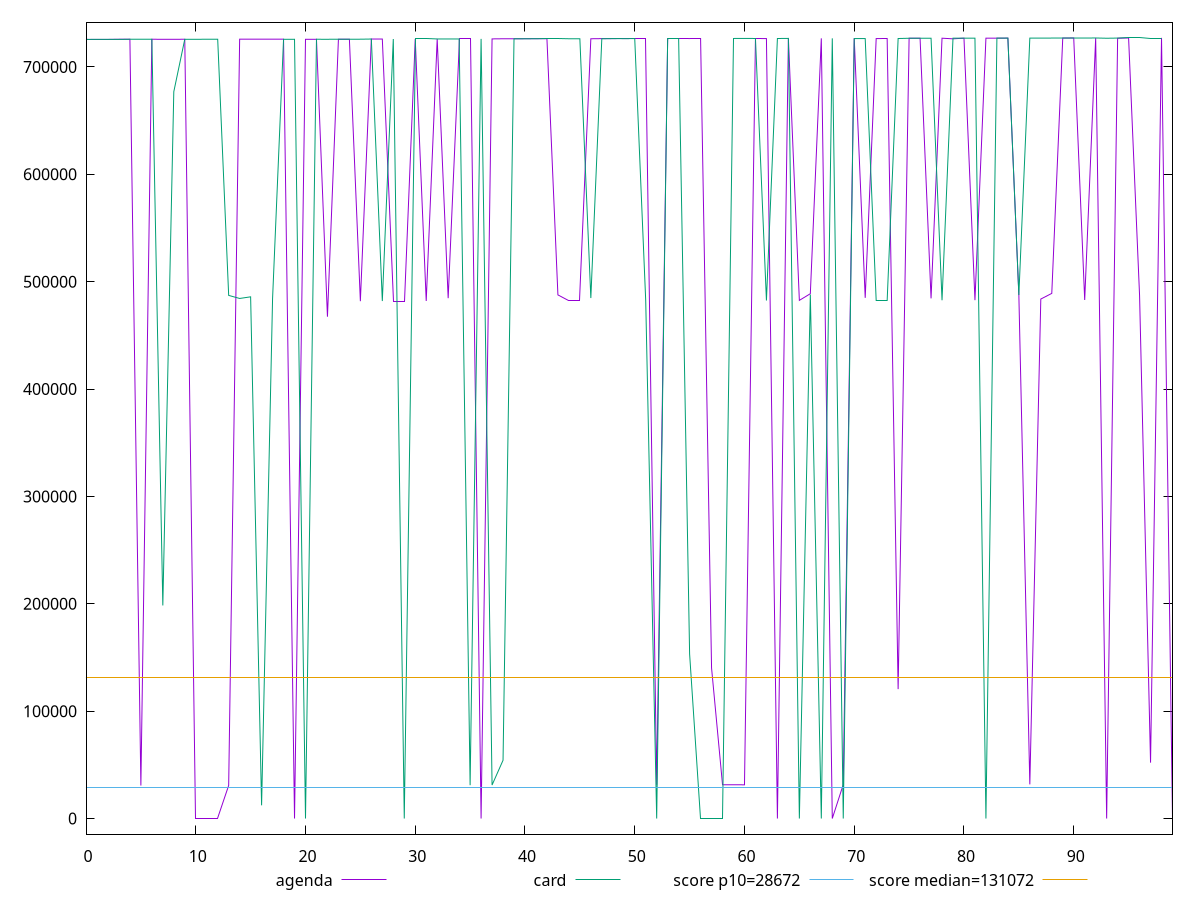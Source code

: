 reset

$agenda <<EOF
0 725609.7751388889
1 725609.1351388888
2 725603.6551388889
3 725735.6688888889
4 725757.506111111
5 30749.134027777778
6 725763.9526388888
7 725697.3463888889
8 725703.5063888889
9 725755.8608333333
10 0
11 0
12 0
13 30784.93625
14 725829.6655555556
15 725801.1455555556
16 725811.9334722222
17 725822.6906944445
18 725841.6693055555
19 0
20 725720.8145486111
21 725735.6749305555
22 467345.82798611117
23 725775.2340972222
24 725787.8320486111
25 481808.1822222222
26 725946.4070833334
27 725965.6322222222
28 481967.2108333333
29 481967.2108333333
30 726031.0545833333
31 482024.4890277778
32 726026.1783333333
33 484579.2276388889
34 726053.8741666666
35 726053.1327777777
36 0
37 726084.8872222222
38 726199.2730555555
39 726215.7409722223
40 726237.0461111111
41 726242.5779166666
42 726257.2619444444
43 487660.5968055556
44 482203.0622222222
45 482203.0622222222
46 726212.2008333333
47 726325.3280555555
48 726340.7838888889
49 726378.0331944444
50 726367.3997222222
51 726365.9690277778
52 31382.56347222222
53 726417.77
54 726432.6286111111
55 726418.2779166667
56 726450.0323611111
57 140176.05097222223
58 31446.58027777778
59 31463.426805555555
60 31381.303333333337
61 726422.5219444444
62 726415.0391666666
63 0
64 726543.6529166666
65 482562.56083333335
66 488772.0966666667
67 726583.0352777778
68 0
69 31598.19902777778
70 726648.6083333334
71 484933.05666666664
72 726406.9608333333
73 726431.6683333333
74 120477.65583333332
75 726679.9451388889
76 726713.382361111
77 484432.25680555555
78 726729.6847222222
79 726146.3126388888
80 726761.7098611111
81 482763.6270833333
82 726776.135
83 726781.4829166667
84 726793.6615277778
85 487646.47458333336
86 31817.20388888889
87 483786.7211111111
88 489063.62625
89 726874.5248611111
90 726937.088611111
91 482911.5379166667
92 726908.8672222222
93 0
94 726688.4665972223
95 726951.9881944444
96 487032.98541666666
97 52013.79194444444
98 727001.9705555555
99 0
EOF

$card <<EOF
0 725608.4151388889
1 725619.2430555555
2 725614.4430555555
3 725611.07375
4 725751.8661111111
5 725760.5833333333
6 725780.7991666666
7 198430.75847222225
8 676899.8356944444
9 725718.8915277778
10 725721.5808333333
11 725747.8859722222
12 725763.3724999999
13 487202.96041666664
14 484343.0376388889
15 485865.9455555556
16 12264.032777777778
17 484238.2006944445
18 725699.4358333333
19 725735.8700694443
20 0
21 725744.2129166666
22 725727.7010763888
23 725774.9977777777
24 725781.7728472222
25 725799.1654861111
26 725952.1763888889
27 481946.995
28 725972.9801388888
29 0
30 726007.7652777778
31 726005.2825
32 726026.1783333333
33 726039.6555555556
34 726043.0248611111
35 31047.742083333334
36 726076.7179166666
37 31180.405138888887
38 54266.845138888886
39 726208.0823611111
40 726217.5502777777
41 726243.0740277778
42 726269.5019444444
43 726266.3205555555
44 726212.3263888889
45 726192.6956944444
46 484754.0929166667
47 726238.5980555555
48 726375.0973611111
49 726353.6731944444
50 726359.7011111111
51 482380.95694444445
52 0
53 726438.2313888889
54 726421.7486111111
55 153261.4351388889
56 0
57 0
58 0
59 726478.2454166666
60 726527.2147222222
61 726467.8391666666
62 482435.5443055556
63 726450.7443055555
64 726549.6129166667
65 0
66 488010.57666666666
67 0
68 726596.8511111111
69 0
70 726407.7641666667
71 726393.4841666666
72 482419.1641666667
73 482415.37916666665
74 726434.5941666666
75 726679.7851388889
76 726708.4530555556
77 726692.5823611111
78 482702.97958333336
79 726734.9926388889
80 726751.41125
81 726775.455
82 0
83 726792.2708333333
84 726805.8401388889
85 487494.7973611111
86 726844.7025
87 726849.2104166667
88 726852.9183333333
89 726895.9927777777
90 726894.4420833333
91 726887.3220833333
92 726930.4123611111
93 726691.3396527778
94 726838.1809722222
95 726973.5333333332
96 726973.5333333332
97 726763.7141666666
98 726764.0925
EOF

set key outside below
set xrange [0:99]
set yrange [-14540.03941111111:741542.0099666667]
set trange [-14540.03941111111:741542.0099666667]
set terminal svg size 640, 520 enhanced background rgb 'white'
set output "reports/report_00027_2021-02-24T12-40-31.850Z/uses-long-cache-ttl/comparison/line/1_vs_2.svg"

plot $agenda title "agenda" with line, \
     $card title "card" with line, \
     28672 title "score p10=28672", \
     131072 title "score median=131072"

reset
